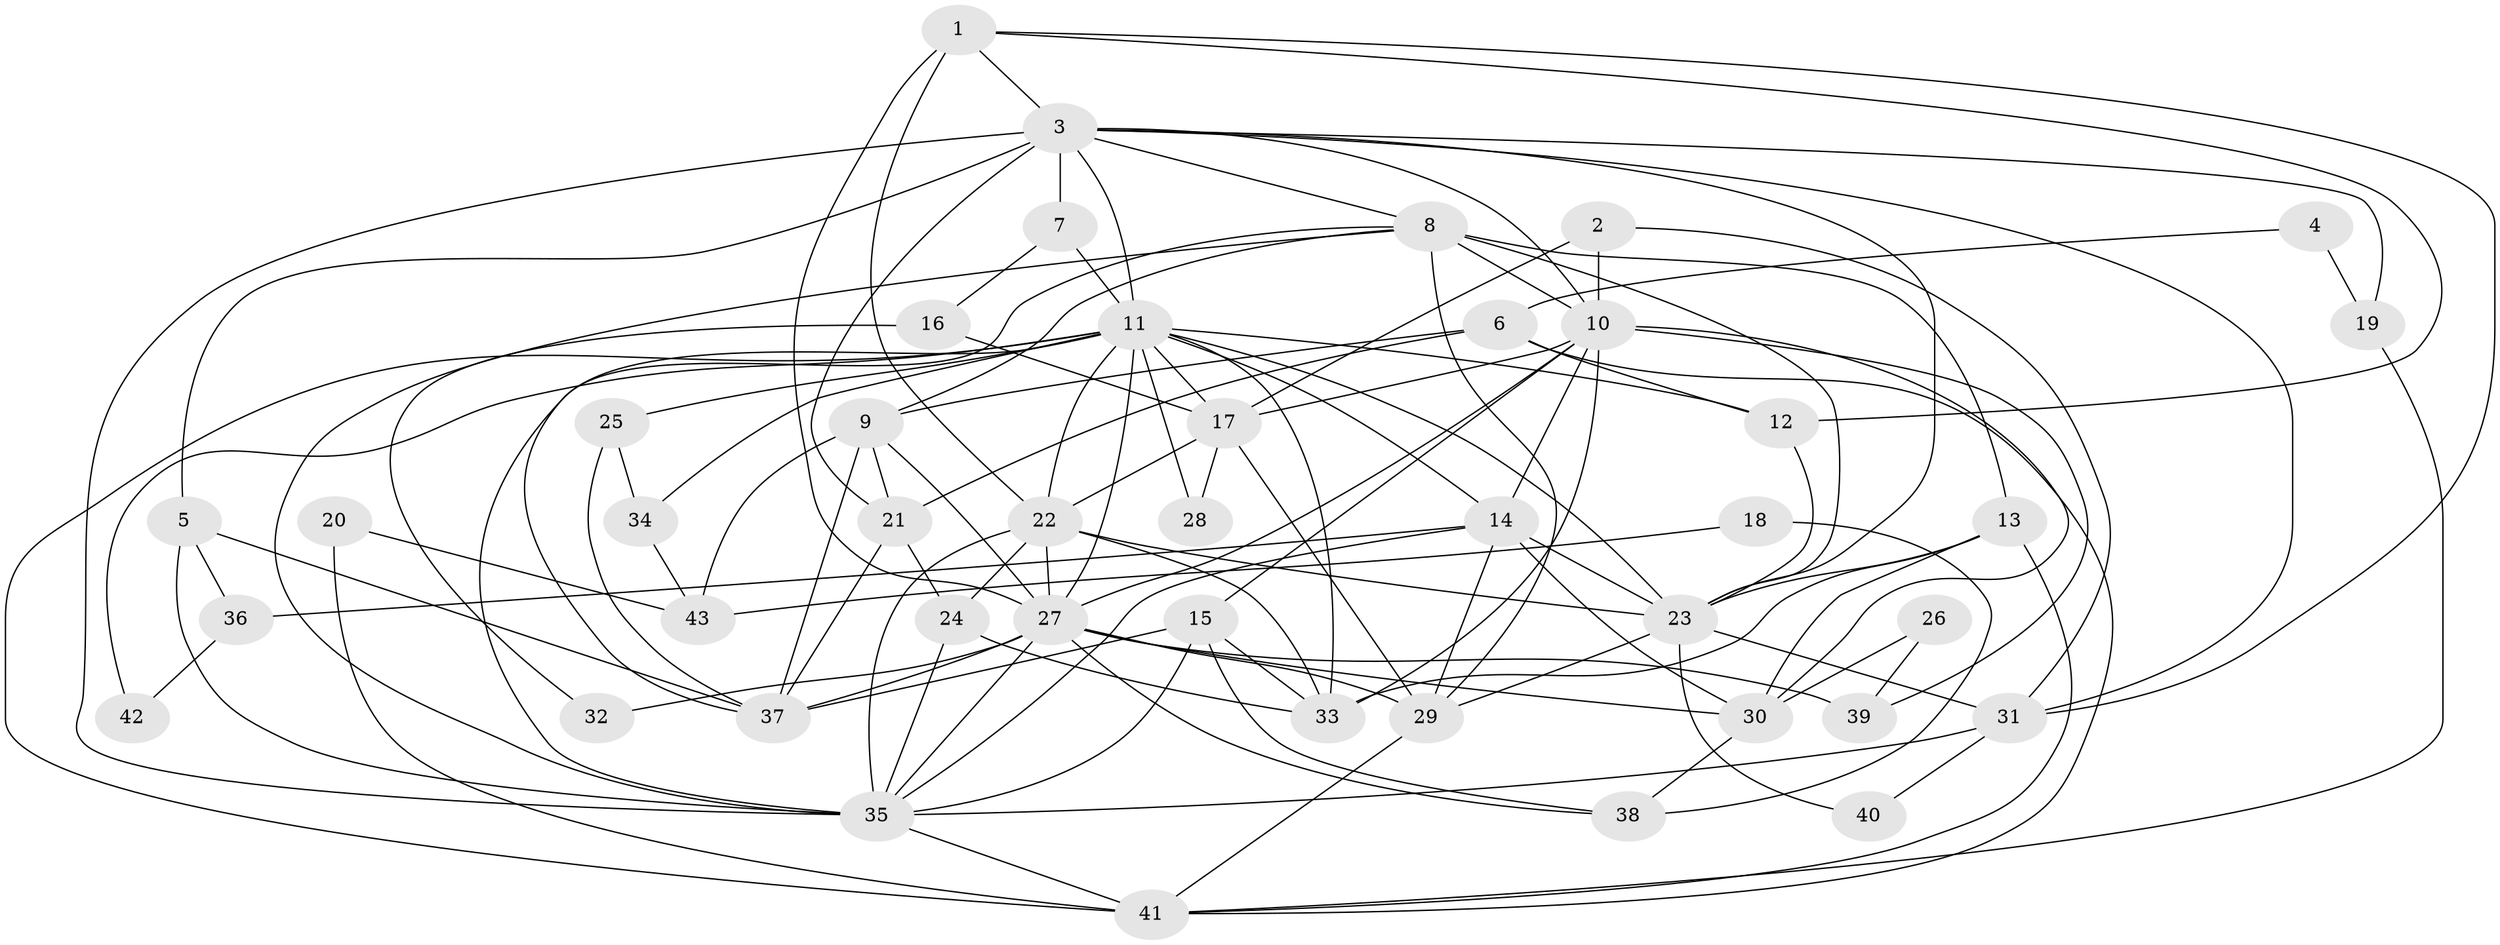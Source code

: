 // original degree distribution, {3: 0.27906976744186046, 7: 0.05813953488372093, 2: 0.16279069767441862, 5: 0.19767441860465115, 4: 0.20930232558139536, 6: 0.06976744186046512, 8: 0.023255813953488372}
// Generated by graph-tools (version 1.1) at 2025/36/03/09/25 02:36:14]
// undirected, 43 vertices, 114 edges
graph export_dot {
graph [start="1"]
  node [color=gray90,style=filled];
  1;
  2;
  3;
  4;
  5;
  6;
  7;
  8;
  9;
  10;
  11;
  12;
  13;
  14;
  15;
  16;
  17;
  18;
  19;
  20;
  21;
  22;
  23;
  24;
  25;
  26;
  27;
  28;
  29;
  30;
  31;
  32;
  33;
  34;
  35;
  36;
  37;
  38;
  39;
  40;
  41;
  42;
  43;
  1 -- 3 [weight=1.0];
  1 -- 12 [weight=1.0];
  1 -- 22 [weight=1.0];
  1 -- 27 [weight=2.0];
  1 -- 31 [weight=1.0];
  2 -- 10 [weight=1.0];
  2 -- 17 [weight=1.0];
  2 -- 31 [weight=1.0];
  3 -- 5 [weight=2.0];
  3 -- 7 [weight=2.0];
  3 -- 8 [weight=1.0];
  3 -- 10 [weight=1.0];
  3 -- 11 [weight=1.0];
  3 -- 19 [weight=1.0];
  3 -- 21 [weight=1.0];
  3 -- 23 [weight=1.0];
  3 -- 31 [weight=1.0];
  3 -- 35 [weight=1.0];
  4 -- 6 [weight=1.0];
  4 -- 19 [weight=1.0];
  5 -- 35 [weight=1.0];
  5 -- 36 [weight=1.0];
  5 -- 37 [weight=1.0];
  6 -- 9 [weight=1.0];
  6 -- 12 [weight=1.0];
  6 -- 21 [weight=1.0];
  6 -- 41 [weight=1.0];
  7 -- 11 [weight=1.0];
  7 -- 16 [weight=1.0];
  8 -- 9 [weight=1.0];
  8 -- 10 [weight=4.0];
  8 -- 13 [weight=1.0];
  8 -- 23 [weight=1.0];
  8 -- 29 [weight=1.0];
  8 -- 35 [weight=2.0];
  8 -- 37 [weight=1.0];
  9 -- 21 [weight=1.0];
  9 -- 27 [weight=1.0];
  9 -- 37 [weight=1.0];
  9 -- 43 [weight=1.0];
  10 -- 14 [weight=1.0];
  10 -- 15 [weight=1.0];
  10 -- 17 [weight=1.0];
  10 -- 27 [weight=1.0];
  10 -- 30 [weight=1.0];
  10 -- 33 [weight=1.0];
  10 -- 39 [weight=1.0];
  11 -- 12 [weight=1.0];
  11 -- 14 [weight=1.0];
  11 -- 17 [weight=1.0];
  11 -- 22 [weight=1.0];
  11 -- 23 [weight=1.0];
  11 -- 25 [weight=1.0];
  11 -- 27 [weight=1.0];
  11 -- 28 [weight=1.0];
  11 -- 33 [weight=1.0];
  11 -- 34 [weight=1.0];
  11 -- 35 [weight=1.0];
  11 -- 41 [weight=2.0];
  11 -- 42 [weight=1.0];
  12 -- 23 [weight=1.0];
  13 -- 23 [weight=1.0];
  13 -- 30 [weight=1.0];
  13 -- 33 [weight=1.0];
  13 -- 41 [weight=1.0];
  14 -- 23 [weight=2.0];
  14 -- 29 [weight=1.0];
  14 -- 30 [weight=1.0];
  14 -- 35 [weight=1.0];
  14 -- 36 [weight=1.0];
  15 -- 33 [weight=1.0];
  15 -- 35 [weight=1.0];
  15 -- 37 [weight=1.0];
  15 -- 38 [weight=1.0];
  16 -- 17 [weight=1.0];
  16 -- 32 [weight=1.0];
  17 -- 22 [weight=1.0];
  17 -- 28 [weight=1.0];
  17 -- 29 [weight=1.0];
  18 -- 38 [weight=1.0];
  18 -- 43 [weight=1.0];
  19 -- 41 [weight=1.0];
  20 -- 41 [weight=1.0];
  20 -- 43 [weight=1.0];
  21 -- 24 [weight=2.0];
  21 -- 37 [weight=1.0];
  22 -- 23 [weight=1.0];
  22 -- 24 [weight=1.0];
  22 -- 27 [weight=1.0];
  22 -- 33 [weight=2.0];
  22 -- 35 [weight=2.0];
  23 -- 29 [weight=1.0];
  23 -- 31 [weight=2.0];
  23 -- 40 [weight=1.0];
  24 -- 33 [weight=1.0];
  24 -- 35 [weight=1.0];
  25 -- 34 [weight=1.0];
  25 -- 37 [weight=1.0];
  26 -- 30 [weight=1.0];
  26 -- 39 [weight=1.0];
  27 -- 29 [weight=2.0];
  27 -- 30 [weight=2.0];
  27 -- 32 [weight=1.0];
  27 -- 35 [weight=1.0];
  27 -- 37 [weight=1.0];
  27 -- 38 [weight=1.0];
  27 -- 39 [weight=1.0];
  29 -- 41 [weight=1.0];
  30 -- 38 [weight=1.0];
  31 -- 35 [weight=1.0];
  31 -- 40 [weight=1.0];
  34 -- 43 [weight=1.0];
  35 -- 41 [weight=1.0];
  36 -- 42 [weight=1.0];
}
